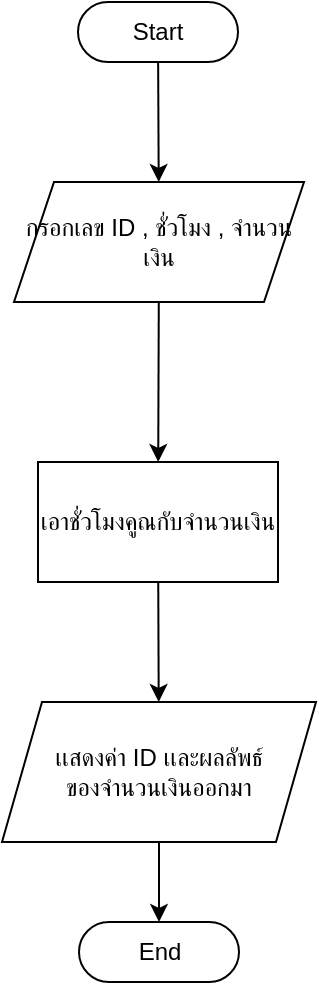 <mxfile>
    <diagram id="7I6GWbRn_LdSwu5R1pKv" name="Page-1">
        <mxGraphModel dx="1753" dy="998" grid="1" gridSize="10" guides="1" tooltips="1" connect="1" arrows="1" fold="1" page="1" pageScale="1" pageWidth="850" pageHeight="1100" math="0" shadow="0">
            <root>
                <mxCell id="0"/>
                <mxCell id="1" parent="0"/>
                <mxCell id="6" value="" style="edgeStyle=none;html=1;" edge="1" parent="1" source="2" target="4">
                    <mxGeometry relative="1" as="geometry"/>
                </mxCell>
                <mxCell id="2" value="Start" style="html=1;dashed=0;whiteSpace=wrap;shape=mxgraph.dfd.start" vertex="1" parent="1">
                    <mxGeometry x="418" y="305" width="80" height="30" as="geometry"/>
                </mxCell>
                <mxCell id="3" value="End" style="html=1;dashed=0;whiteSpace=wrap;shape=mxgraph.dfd.start" vertex="1" parent="1">
                    <mxGeometry x="418.5" y="765" width="80" height="30" as="geometry"/>
                </mxCell>
                <mxCell id="8" value="" style="edgeStyle=none;html=1;" edge="1" parent="1" source="4" target="7">
                    <mxGeometry relative="1" as="geometry"/>
                </mxCell>
                <mxCell id="4" value="กรอกเลข ID , ชั่วโมง , จำนวนเงิน" style="shape=parallelogram;perimeter=parallelogramPerimeter;whiteSpace=wrap;html=1;fixedSize=1;" vertex="1" parent="1">
                    <mxGeometry x="386" y="395" width="145" height="60" as="geometry"/>
                </mxCell>
                <mxCell id="10" value="" style="edgeStyle=none;html=1;" edge="1" parent="1" source="7" target="9">
                    <mxGeometry relative="1" as="geometry"/>
                </mxCell>
                <mxCell id="7" value="เอาชั่วโมงคูณกับจำนวนเงิน" style="rounded=0;whiteSpace=wrap;html=1;" vertex="1" parent="1">
                    <mxGeometry x="398" y="535" width="120" height="60" as="geometry"/>
                </mxCell>
                <mxCell id="11" value="" style="edgeStyle=none;html=1;" edge="1" parent="1" source="9" target="3">
                    <mxGeometry relative="1" as="geometry"/>
                </mxCell>
                <mxCell id="9" value="เเสดงค่า ID เเละผลลัพธ์&lt;div&gt;ของจำนวนเงินออกมา&lt;/div&gt;" style="shape=parallelogram;perimeter=parallelogramPerimeter;whiteSpace=wrap;html=1;fixedSize=1;" vertex="1" parent="1">
                    <mxGeometry x="380" y="655" width="157" height="70" as="geometry"/>
                </mxCell>
            </root>
        </mxGraphModel>
    </diagram>
</mxfile>